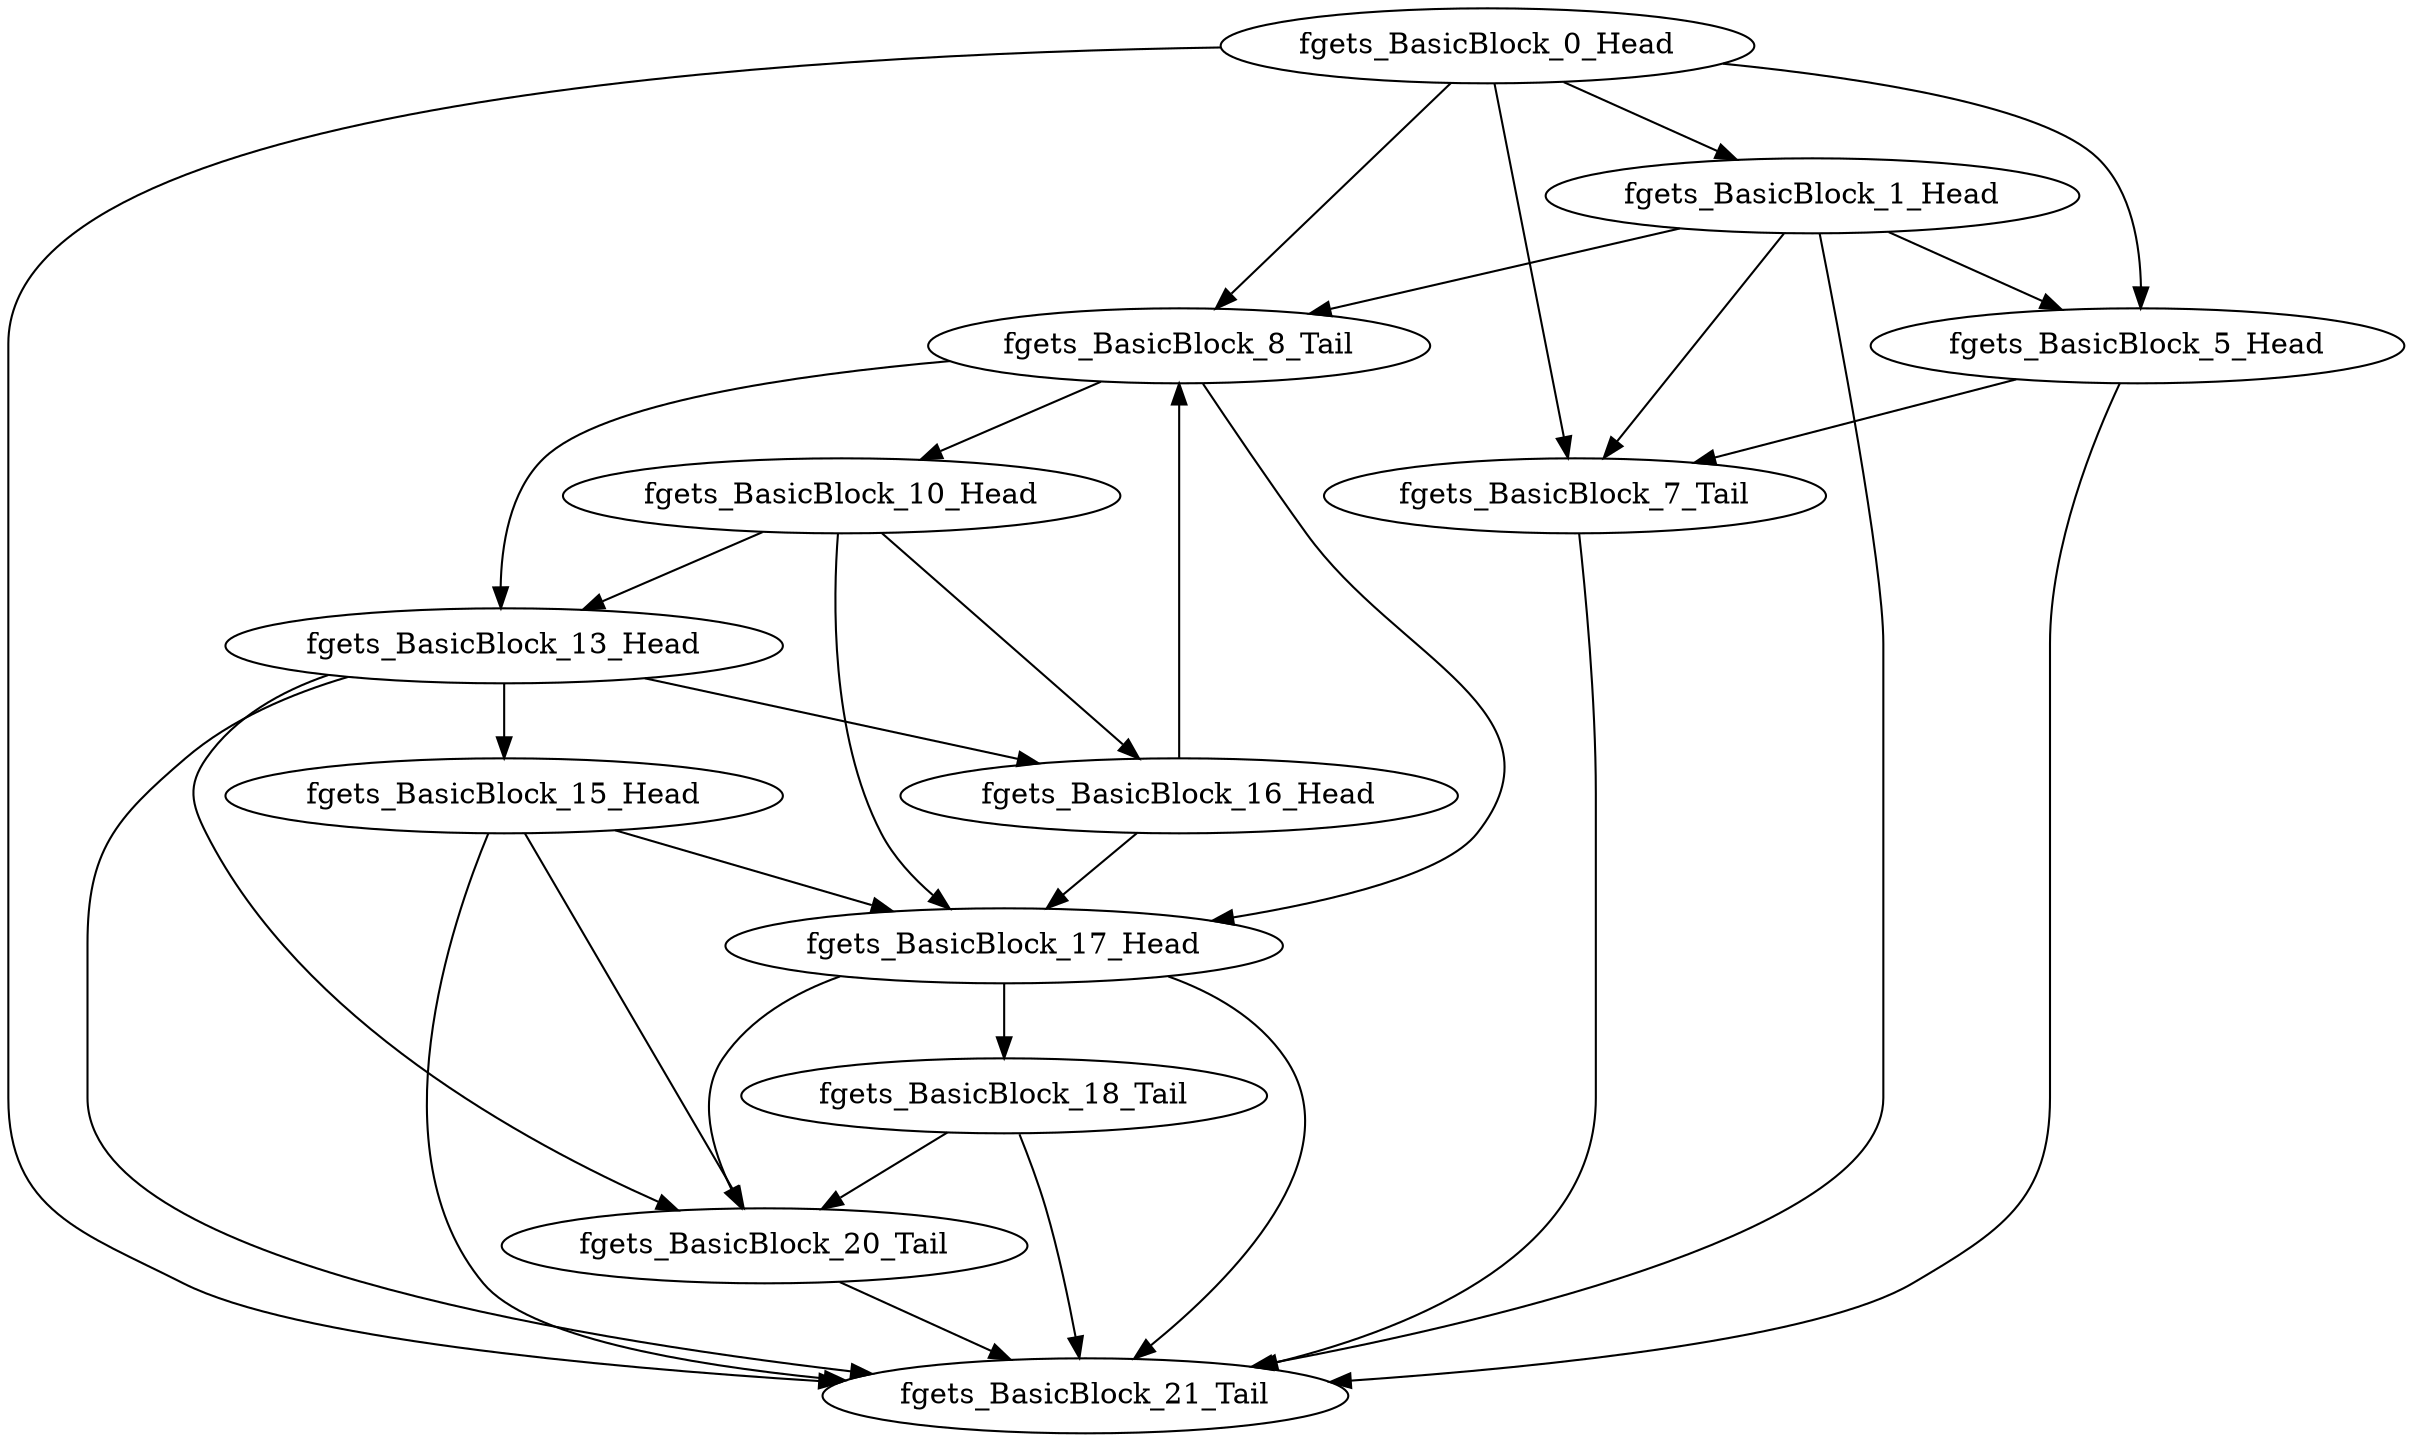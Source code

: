 digraph G {
    "fgets_BasicBlock_8_Tail" -> "fgets_BasicBlock_17_Head"
    "fgets_BasicBlock_8_Tail" -> "fgets_BasicBlock_13_Head"
    "fgets_BasicBlock_8_Tail" -> "fgets_BasicBlock_10_Head"
    "fgets_BasicBlock_15_Head" -> "fgets_BasicBlock_21_Tail"
    "fgets_BasicBlock_15_Head" -> "fgets_BasicBlock_17_Head"
    "fgets_BasicBlock_15_Head" -> "fgets_BasicBlock_20_Tail"
    "fgets_BasicBlock_0_Head" -> "fgets_BasicBlock_21_Tail"
    "fgets_BasicBlock_0_Head" -> "fgets_BasicBlock_8_Tail"
    "fgets_BasicBlock_0_Head" -> "fgets_BasicBlock_7_Tail"
    "fgets_BasicBlock_0_Head" -> "fgets_BasicBlock_5_Head"
    "fgets_BasicBlock_0_Head" -> "fgets_BasicBlock_1_Head"
    "fgets_BasicBlock_17_Head" -> "fgets_BasicBlock_21_Tail"
    "fgets_BasicBlock_17_Head" -> "fgets_BasicBlock_20_Tail"
    "fgets_BasicBlock_17_Head" -> "fgets_BasicBlock_18_Tail"
    "fgets_BasicBlock_20_Tail" -> "fgets_BasicBlock_21_Tail"
    "fgets_BasicBlock_13_Head" -> "fgets_BasicBlock_21_Tail"
    "fgets_BasicBlock_13_Head" -> "fgets_BasicBlock_15_Head"
    "fgets_BasicBlock_13_Head" -> "fgets_BasicBlock_20_Tail"
    "fgets_BasicBlock_13_Head" -> "fgets_BasicBlock_16_Head"
    "fgets_BasicBlock_16_Head" -> "fgets_BasicBlock_8_Tail"
    "fgets_BasicBlock_16_Head" -> "fgets_BasicBlock_17_Head"
    "fgets_BasicBlock_18_Tail" -> "fgets_BasicBlock_21_Tail"
    "fgets_BasicBlock_18_Tail" -> "fgets_BasicBlock_20_Tail"
    "fgets_BasicBlock_7_Tail" -> "fgets_BasicBlock_21_Tail"
    "fgets_BasicBlock_5_Head" -> "fgets_BasicBlock_21_Tail"
    "fgets_BasicBlock_5_Head" -> "fgets_BasicBlock_7_Tail"
    "fgets_BasicBlock_10_Head" -> "fgets_BasicBlock_17_Head"
    "fgets_BasicBlock_10_Head" -> "fgets_BasicBlock_13_Head"
    "fgets_BasicBlock_10_Head" -> "fgets_BasicBlock_16_Head"
    "fgets_BasicBlock_1_Head" -> "fgets_BasicBlock_21_Tail"
    "fgets_BasicBlock_1_Head" -> "fgets_BasicBlock_8_Tail"
    "fgets_BasicBlock_1_Head" -> "fgets_BasicBlock_7_Tail"
    "fgets_BasicBlock_1_Head" -> "fgets_BasicBlock_5_Head"
}
